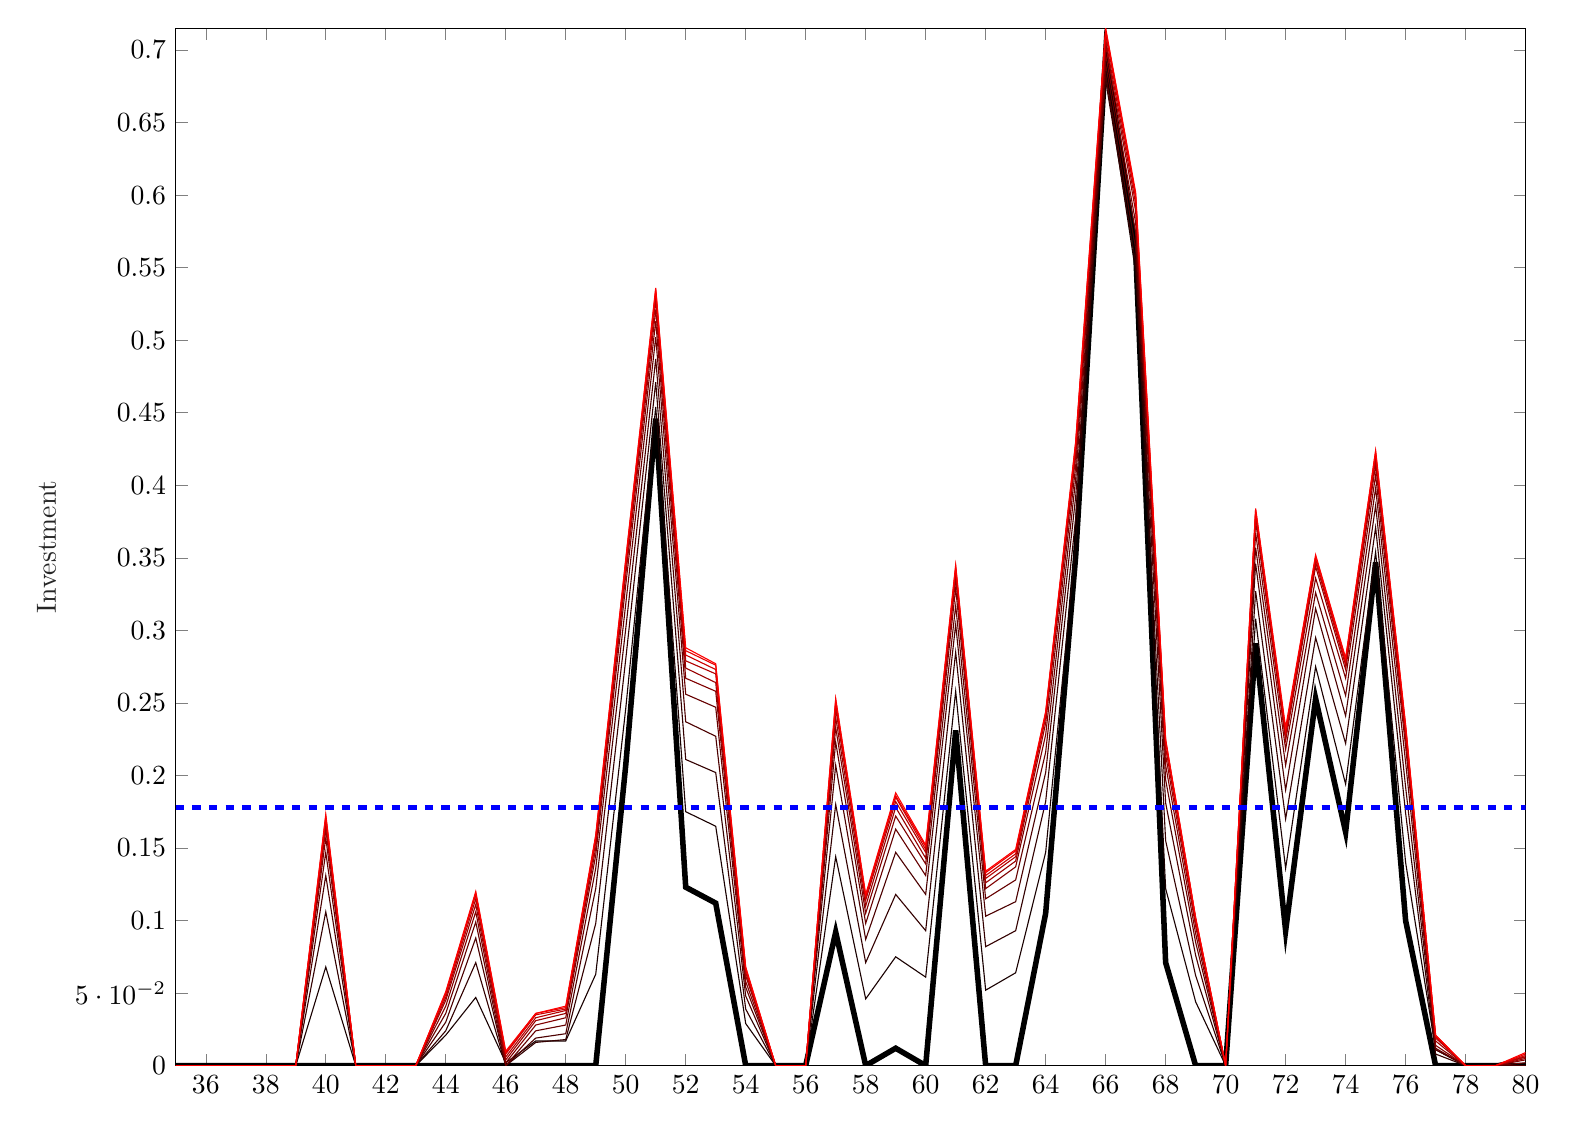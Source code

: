 % This file was created by matlab2tikz.
%
%The latest updates can be retrieved from
%  http://www.mathworks.com/matlabcentral/fileexchange/22022-matlab2tikz-matlab2tikz
%where you can also make suggestions and rate matlab2tikz.
%
\begin{tikzpicture}

\begin{axis}[%
width=6.749in,
height=5.187in,
at={(1.132in,0.7in)},
scale only axis,
xmin=35,
xmax=80,
ymin=0,
ymax=0.715,
ylabel style={font=\color{white!15!black}},
ylabel={Investment},
axis background/.style={fill=white}
]
\addplot [color=black, line width=2.0pt, forget plot]
  table[row sep=crcr]{%
35	0\\
36	0\\
37	0\\
38	0\\
39	0\\
40	0\\
41	0\\
42	0\\
43	0\\
44	0\\
45	0\\
46	0\\
47	0\\
48	0\\
49	0\\
50	0.207\\
51	0.446\\
52	0.123\\
53	0.112\\
54	0\\
55	0\\
56	0\\
57	0.092\\
58	0\\
59	0.012\\
60	0\\
61	0.231\\
62	0\\
63	0\\
64	0.105\\
65	0.351\\
66	0.697\\
67	0.562\\
68	0.071\\
69	0\\
70	0\\
71	0.291\\
72	0.093\\
73	0.253\\
74	0.161\\
75	0.347\\
76	0.1\\
77	0\\
78	0\\
79	0\\
80	0\\
};
\addplot [color=black!90!red, forget plot]
  table[row sep=crcr]{%
35	0\\
36	0\\
37	0\\
38	0\\
39	0\\
40	0.068\\
41	0\\
42	0\\
43	0\\
44	0.021\\
45	0.047\\
46	0.002\\
47	0.017\\
48	0.017\\
49	0.063\\
50	0.246\\
51	0.454\\
52	0.175\\
53	0.165\\
54	0.029\\
55	0\\
56	0\\
57	0.144\\
58	0.046\\
59	0.075\\
60	0.061\\
61	0.258\\
62	0.052\\
63	0.064\\
64	0.147\\
65	0.359\\
66	0.684\\
67	0.547\\
68	0.122\\
69	0.044\\
70	0\\
71	0.308\\
72	0.136\\
73	0.275\\
74	0.194\\
75	0.354\\
76	0.14\\
77	0.011\\
78	0\\
79	0.001\\
80	0.006\\
};
\addplot [color=black!80!red, forget plot]
  table[row sep=crcr]{%
35	0\\
36	0\\
37	0\\
38	0\\
39	0\\
40	0.106\\
41	0\\
42	0\\
43	0\\
44	0.024\\
45	0.071\\
46	0\\
47	0.016\\
48	0.018\\
49	0.098\\
50	0.28\\
51	0.471\\
52	0.211\\
53	0.202\\
54	0.039\\
55	0\\
56	0\\
57	0.18\\
58	0.071\\
59	0.118\\
60	0.093\\
61	0.285\\
62	0.082\\
63	0.093\\
64	0.182\\
65	0.377\\
66	0.679\\
67	0.553\\
68	0.155\\
69	0.062\\
70	0\\
71	0.327\\
72	0.17\\
73	0.295\\
74	0.222\\
75	0.371\\
76	0.174\\
77	0.008\\
78	0\\
79	0\\
80	0\\
};
\addplot [color=black!70!red, forget plot]
  table[row sep=crcr]{%
35	0\\
36	0\\
37	0\\
38	0\\
39	0\\
40	0.131\\
41	0\\
42	0\\
43	0\\
44	0.03\\
45	0.088\\
46	0\\
47	0.019\\
48	0.022\\
49	0.122\\
50	0.301\\
51	0.487\\
52	0.237\\
53	0.227\\
54	0.048\\
55	0\\
56	0\\
57	0.207\\
58	0.087\\
59	0.147\\
60	0.118\\
61	0.304\\
62	0.103\\
63	0.113\\
64	0.202\\
65	0.392\\
66	0.683\\
67	0.563\\
68	0.181\\
69	0.076\\
70	0\\
71	0.346\\
72	0.19\\
73	0.315\\
74	0.241\\
75	0.386\\
76	0.192\\
77	0.011\\
78	0\\
79	0\\
80	0\\
};
\addplot [color=black!60!red, forget plot]
  table[row sep=crcr]{%
35	0\\
36	0\\
37	0\\
38	0\\
39	0\\
40	0.147\\
41	0\\
42	0\\
43	0\\
44	0.036\\
45	0.099\\
46	0\\
47	0.024\\
48	0.028\\
49	0.136\\
50	0.318\\
51	0.502\\
52	0.256\\
53	0.247\\
54	0.054\\
55	0\\
56	0\\
57	0.223\\
58	0.098\\
59	0.163\\
60	0.131\\
61	0.317\\
62	0.115\\
63	0.128\\
64	0.216\\
65	0.404\\
66	0.69\\
67	0.574\\
68	0.197\\
69	0.085\\
70	0\\
71	0.357\\
72	0.207\\
73	0.326\\
74	0.255\\
75	0.398\\
76	0.209\\
77	0.012\\
78	0\\
79	0\\
80	0.002\\
};
\addplot [color=black!50!red, forget plot]
  table[row sep=crcr]{%
35	0\\
36	0\\
37	0\\
38	0\\
39	0\\
40	0.157\\
41	0\\
42	0\\
43	0\\
44	0.041\\
45	0.106\\
46	0.002\\
47	0.028\\
48	0.033\\
49	0.145\\
50	0.331\\
51	0.513\\
52	0.267\\
53	0.258\\
54	0.058\\
55	0\\
56	0\\
57	0.233\\
58	0.105\\
59	0.172\\
60	0.139\\
61	0.329\\
62	0.122\\
63	0.137\\
64	0.228\\
65	0.413\\
66	0.697\\
67	0.581\\
68	0.207\\
69	0.091\\
70	0\\
71	0.367\\
72	0.218\\
73	0.336\\
74	0.267\\
75	0.407\\
76	0.22\\
77	0.014\\
78	0\\
79	0\\
80	0.004\\
};
\addplot [color=black!40!red, forget plot]
  table[row sep=crcr]{%
35	0\\
36	0\\
37	0\\
38	0\\
39	0\\
40	0.163\\
41	0\\
42	0\\
43	0\\
44	0.045\\
45	0.111\\
46	0.004\\
47	0.031\\
48	0.036\\
49	0.15\\
50	0.338\\
51	0.521\\
52	0.274\\
53	0.264\\
54	0.062\\
55	0\\
56	0\\
57	0.24\\
58	0.11\\
59	0.178\\
60	0.143\\
61	0.336\\
62	0.126\\
63	0.141\\
64	0.236\\
65	0.42\\
66	0.703\\
67	0.589\\
68	0.214\\
69	0.096\\
70	0\\
71	0.375\\
72	0.224\\
73	0.344\\
74	0.273\\
75	0.414\\
76	0.225\\
77	0.017\\
78	0\\
79	0\\
80	0.005\\
};
\addplot [color=black!30!red, forget plot]
  table[row sep=crcr]{%
35	0\\
36	0\\
37	0\\
38	0\\
39	0\\
40	0.167\\
41	0\\
42	0\\
43	0\\
44	0.047\\
45	0.115\\
46	0.006\\
47	0.033\\
48	0.038\\
49	0.154\\
50	0.343\\
51	0.527\\
52	0.279\\
53	0.27\\
54	0.064\\
55	0\\
56	0\\
57	0.246\\
58	0.114\\
59	0.182\\
60	0.147\\
61	0.34\\
62	0.129\\
63	0.144\\
64	0.24\\
65	0.424\\
66	0.707\\
67	0.594\\
68	0.219\\
69	0.099\\
70	0\\
71	0.379\\
72	0.227\\
73	0.347\\
74	0.276\\
75	0.418\\
76	0.229\\
77	0.019\\
78	0\\
79	0\\
80	0.006\\
};
\addplot [color=black!20!red, forget plot]
  table[row sep=crcr]{%
35	0\\
36	0\\
37	0\\
38	0\\
39	0\\
40	0.17\\
41	0\\
42	0\\
43	0\\
44	0.049\\
45	0.118\\
46	0.008\\
47	0.035\\
48	0.039\\
49	0.156\\
50	0.345\\
51	0.532\\
52	0.283\\
53	0.273\\
54	0.066\\
55	0\\
56	0\\
57	0.249\\
58	0.116\\
59	0.185\\
60	0.149\\
61	0.342\\
62	0.131\\
63	0.146\\
64	0.242\\
65	0.427\\
66	0.711\\
67	0.598\\
68	0.223\\
69	0.101\\
70	0\\
71	0.381\\
72	0.229\\
73	0.349\\
74	0.278\\
75	0.421\\
76	0.232\\
77	0.02\\
78	0\\
79	0\\
80	0.007\\
};
\addplot [color=black!10!red, forget plot]
  table[row sep=crcr]{%
35	0\\
36	0\\
37	0\\
38	0\\
39	0\\
40	0.172\\
41	0\\
42	0\\
43	0\\
44	0.05\\
45	0.119\\
46	0.009\\
47	0.036\\
48	0.04\\
49	0.158\\
50	0.348\\
51	0.535\\
52	0.286\\
53	0.276\\
54	0.067\\
55	0\\
56	0\\
57	0.252\\
58	0.117\\
59	0.186\\
60	0.151\\
61	0.344\\
62	0.133\\
63	0.148\\
64	0.243\\
65	0.429\\
66	0.714\\
67	0.6\\
68	0.224\\
69	0.102\\
70	0\\
71	0.383\\
72	0.231\\
73	0.351\\
74	0.28\\
75	0.423\\
76	0.234\\
77	0.021\\
78	0\\
79	0\\
80	0.008\\
};
\addplot [color=red, forget plot]
  table[row sep=crcr]{%
35	0\\
36	0\\
37	0\\
38	0\\
39	0\\
40	0.173\\
41	0\\
42	0\\
43	0\\
44	0.051\\
45	0.12\\
46	0.01\\
47	0.036\\
48	0.041\\
49	0.159\\
50	0.349\\
51	0.536\\
52	0.288\\
53	0.277\\
54	0.068\\
55	0\\
56	0\\
57	0.253\\
58	0.118\\
59	0.188\\
60	0.152\\
61	0.345\\
62	0.134\\
63	0.149\\
64	0.244\\
65	0.43\\
66	0.715\\
67	0.602\\
68	0.225\\
69	0.102\\
70	0\\
71	0.384\\
72	0.233\\
73	0.352\\
74	0.281\\
75	0.424\\
76	0.235\\
77	0.021\\
78	0\\
79	0\\
80	0.009\\
};
\addplot [color=blue, dashed, line width=2.0pt, forget plot]
  table[row sep=crcr]{%
35	0.178\\
80	0.178\\
};
\end{axis}
\end{tikzpicture}%
